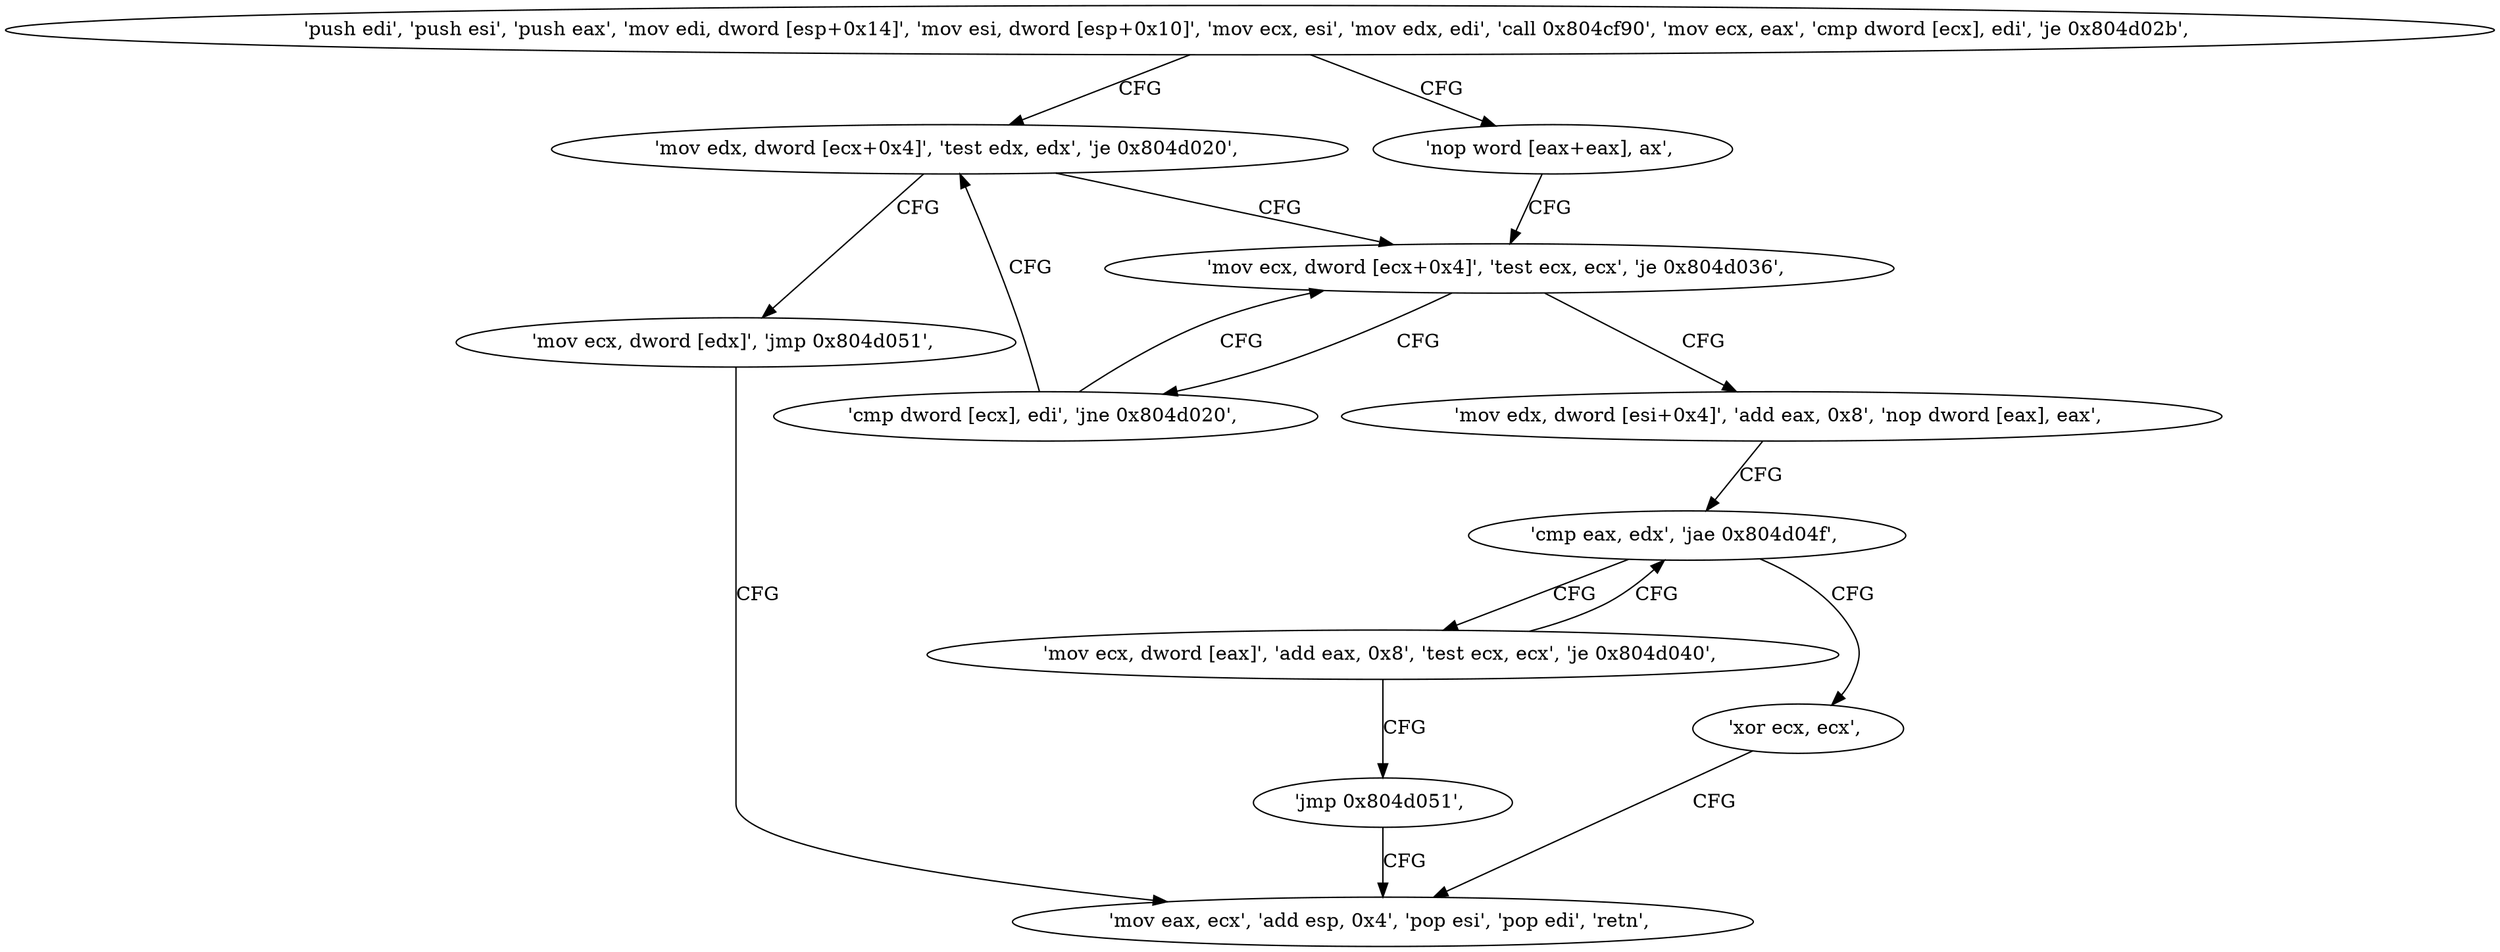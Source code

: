 digraph "func" {
"134533120" [label = "'push edi', 'push esi', 'push eax', 'mov edi, dword [esp+0x14]', 'mov esi, dword [esp+0x10]', 'mov ecx, esi', 'mov edx, edi', 'call 0x804cf90', 'mov ecx, eax', 'cmp dword [ecx], edi', 'je 0x804d02b', " ]
"134533163" [label = "'mov edx, dword [ecx+0x4]', 'test edx, edx', 'je 0x804d020', " ]
"134533146" [label = "'nop word [eax+eax], ax', " ]
"134533152" [label = "'mov ecx, dword [ecx+0x4]', 'test ecx, ecx', 'je 0x804d036', " ]
"134533170" [label = "'mov ecx, dword [edx]', 'jmp 0x804d051', " ]
"134533174" [label = "'mov edx, dword [esi+0x4]', 'add eax, 0x8', 'nop dword [eax], eax', " ]
"134533159" [label = "'cmp dword [ecx], edi', 'jne 0x804d020', " ]
"134533201" [label = "'mov eax, ecx', 'add esp, 0x4', 'pop esi', 'pop edi', 'retn', " ]
"134533184" [label = "'cmp eax, edx', 'jae 0x804d04f', " ]
"134533199" [label = "'xor ecx, ecx', " ]
"134533188" [label = "'mov ecx, dword [eax]', 'add eax, 0x8', 'test ecx, ecx', 'je 0x804d040', " ]
"134533197" [label = "'jmp 0x804d051', " ]
"134533120" -> "134533163" [ label = "CFG" ]
"134533120" -> "134533146" [ label = "CFG" ]
"134533163" -> "134533152" [ label = "CFG" ]
"134533163" -> "134533170" [ label = "CFG" ]
"134533146" -> "134533152" [ label = "CFG" ]
"134533152" -> "134533174" [ label = "CFG" ]
"134533152" -> "134533159" [ label = "CFG" ]
"134533170" -> "134533201" [ label = "CFG" ]
"134533174" -> "134533184" [ label = "CFG" ]
"134533159" -> "134533152" [ label = "CFG" ]
"134533159" -> "134533163" [ label = "CFG" ]
"134533184" -> "134533199" [ label = "CFG" ]
"134533184" -> "134533188" [ label = "CFG" ]
"134533199" -> "134533201" [ label = "CFG" ]
"134533188" -> "134533184" [ label = "CFG" ]
"134533188" -> "134533197" [ label = "CFG" ]
"134533197" -> "134533201" [ label = "CFG" ]
}
